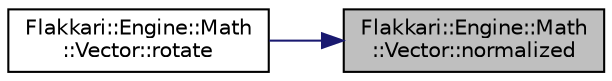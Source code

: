 digraph "Flakkari::Engine::Math::Vector::normalized"
{
 // LATEX_PDF_SIZE
  edge [fontname="Helvetica",fontsize="10",labelfontname="Helvetica",labelfontsize="10"];
  node [fontname="Helvetica",fontsize="10",shape=record];
  rankdir="RL";
  Node1 [label="Flakkari::Engine::Math\l::Vector::normalized",height=0.2,width=0.4,color="black", fillcolor="grey75", style="filled", fontcolor="black",tooltip=" "];
  Node1 -> Node2 [dir="back",color="midnightblue",fontsize="10",style="solid",fontname="Helvetica"];
  Node2 [label="Flakkari::Engine::Math\l::Vector::rotate",height=0.2,width=0.4,color="black", fillcolor="white", style="filled",URL="$de/d55/structFlakkari_1_1Engine_1_1Math_1_1Vector.html#a3ceb92a1a8b480666637854707be73e3",tooltip="Rotate the vector around an axis by an angle in radians."];
}
